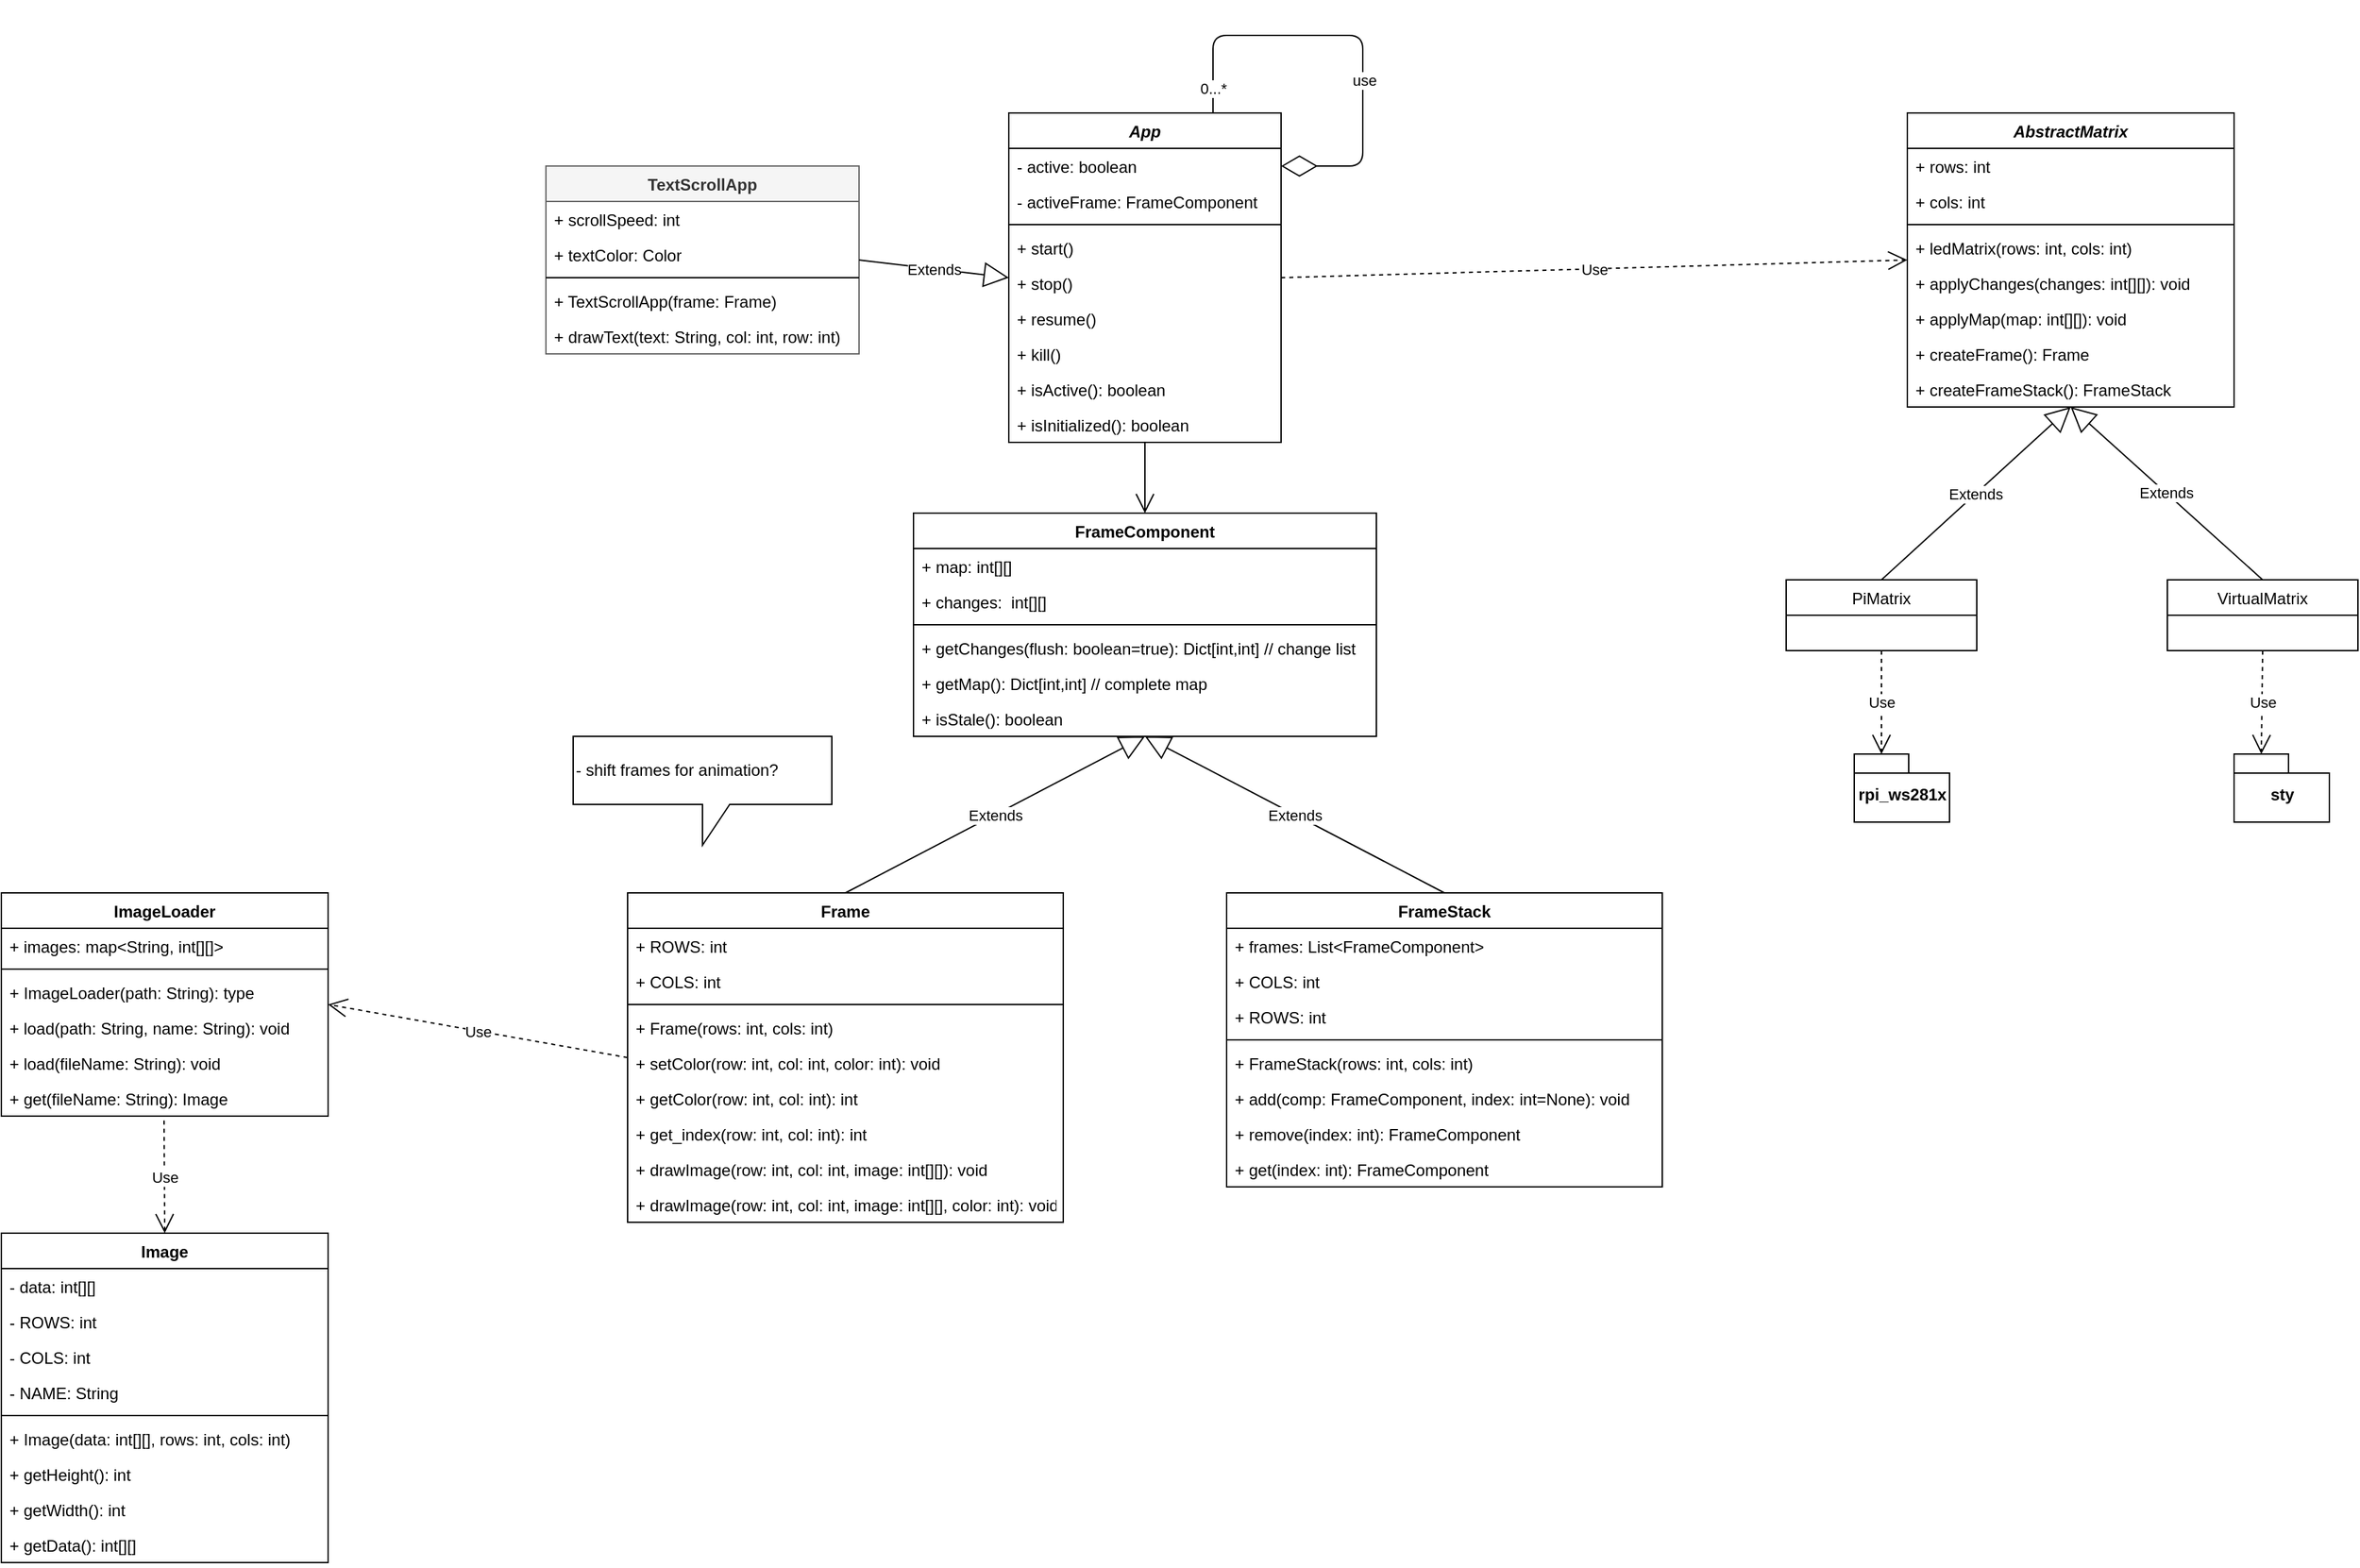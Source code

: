 <mxfile version="14.1.2" type="device"><diagram id="zWd4kCNnbouwcaQfFD9r" name="Page-1"><mxGraphModel dx="1668" dy="767" grid="1" gridSize="10" guides="1" tooltips="1" connect="1" arrows="1" fold="1" page="1" pageScale="1" pageWidth="827" pageHeight="1169" math="0" shadow="0"><root><mxCell id="0"/><mxCell id="1" parent="0"/><mxCell id="qUtzshRl3Q2rggNu5MX5-23" value="Frame" style="swimlane;fontStyle=1;align=center;verticalAlign=top;childLayout=stackLayout;horizontal=1;startSize=26;horizontalStack=0;resizeParent=1;resizeParentMax=0;resizeLast=0;collapsible=1;marginBottom=0;" parent="1" vertex="1"><mxGeometry x="60" y="830" width="320" height="242" as="geometry"/></mxCell><mxCell id="VTci24ScNXywshiVKini-2" value="+ ROWS: int" style="text;strokeColor=none;fillColor=none;align=left;verticalAlign=top;spacingLeft=4;spacingRight=4;overflow=hidden;rotatable=0;points=[[0,0.5],[1,0.5]];portConstraint=eastwest;" parent="qUtzshRl3Q2rggNu5MX5-23" vertex="1"><mxGeometry y="26" width="320" height="26" as="geometry"/></mxCell><mxCell id="VTci24ScNXywshiVKini-1" value="+ COLS: int" style="text;strokeColor=none;fillColor=none;align=left;verticalAlign=top;spacingLeft=4;spacingRight=4;overflow=hidden;rotatable=0;points=[[0,0.5],[1,0.5]];portConstraint=eastwest;" parent="qUtzshRl3Q2rggNu5MX5-23" vertex="1"><mxGeometry y="52" width="320" height="26" as="geometry"/></mxCell><mxCell id="qUtzshRl3Q2rggNu5MX5-25" value="" style="line;strokeWidth=1;fillColor=none;align=left;verticalAlign=middle;spacingTop=-1;spacingLeft=3;spacingRight=3;rotatable=0;labelPosition=right;points=[];portConstraint=eastwest;" parent="qUtzshRl3Q2rggNu5MX5-23" vertex="1"><mxGeometry y="78" width="320" height="8" as="geometry"/></mxCell><mxCell id="qUtzshRl3Q2rggNu5MX5-26" value="+ Frame(rows: int, cols: int)" style="text;strokeColor=none;fillColor=none;align=left;verticalAlign=top;spacingLeft=4;spacingRight=4;overflow=hidden;rotatable=0;points=[[0,0.5],[1,0.5]];portConstraint=eastwest;" parent="qUtzshRl3Q2rggNu5MX5-23" vertex="1"><mxGeometry y="86" width="320" height="26" as="geometry"/></mxCell><mxCell id="qUtzshRl3Q2rggNu5MX5-27" value="+ setColor(row: int, col: int, color: int): void" style="text;strokeColor=none;fillColor=none;align=left;verticalAlign=top;spacingLeft=4;spacingRight=4;overflow=hidden;rotatable=0;points=[[0,0.5],[1,0.5]];portConstraint=eastwest;" parent="qUtzshRl3Q2rggNu5MX5-23" vertex="1"><mxGeometry y="112" width="320" height="26" as="geometry"/></mxCell><mxCell id="75zamd3g8fIUzLGYwq_m-1" value="+ getColor(row: int, col: int): int" style="text;strokeColor=none;fillColor=none;align=left;verticalAlign=top;spacingLeft=4;spacingRight=4;overflow=hidden;rotatable=0;points=[[0,0.5],[1,0.5]];portConstraint=eastwest;" parent="qUtzshRl3Q2rggNu5MX5-23" vertex="1"><mxGeometry y="138" width="320" height="26" as="geometry"/></mxCell><mxCell id="qUtzshRl3Q2rggNu5MX5-28" value="+ get_index(row: int, col: int): int" style="text;strokeColor=none;fillColor=none;align=left;verticalAlign=top;spacingLeft=4;spacingRight=4;overflow=hidden;rotatable=0;points=[[0,0.5],[1,0.5]];portConstraint=eastwest;" parent="qUtzshRl3Q2rggNu5MX5-23" vertex="1"><mxGeometry y="164" width="320" height="26" as="geometry"/></mxCell><mxCell id="P6dQW7F-8HOfv62DFW9g-23" value="+ drawImage(row: int, col: int, image: int[][]): void" style="text;strokeColor=none;fillColor=none;align=left;verticalAlign=top;spacingLeft=4;spacingRight=4;overflow=hidden;rotatable=0;points=[[0,0.5],[1,0.5]];portConstraint=eastwest;" parent="qUtzshRl3Q2rggNu5MX5-23" vertex="1"><mxGeometry y="190" width="320" height="26" as="geometry"/></mxCell><mxCell id="P6dQW7F-8HOfv62DFW9g-26" value="+ drawImage(row: int, col: int, image: int[][], color: int): void" style="text;strokeColor=none;fillColor=none;align=left;verticalAlign=top;spacingLeft=4;spacingRight=4;overflow=hidden;rotatable=0;points=[[0,0.5],[1,0.5]];portConstraint=eastwest;" parent="qUtzshRl3Q2rggNu5MX5-23" vertex="1"><mxGeometry y="216" width="320" height="26" as="geometry"/></mxCell><mxCell id="qUtzshRl3Q2rggNu5MX5-29" value="FrameStack" style="swimlane;fontStyle=1;align=center;verticalAlign=top;childLayout=stackLayout;horizontal=1;startSize=26;horizontalStack=0;resizeParent=1;resizeParentMax=0;resizeLast=0;collapsible=1;marginBottom=0;" parent="1" vertex="1"><mxGeometry x="500" y="830" width="320" height="216" as="geometry"/></mxCell><mxCell id="qUtzshRl3Q2rggNu5MX5-30" value="+ frames: List&lt;FrameComponent&gt;" style="text;strokeColor=none;fillColor=none;align=left;verticalAlign=top;spacingLeft=4;spacingRight=4;overflow=hidden;rotatable=0;points=[[0,0.5],[1,0.5]];portConstraint=eastwest;" parent="qUtzshRl3Q2rggNu5MX5-29" vertex="1"><mxGeometry y="26" width="320" height="26" as="geometry"/></mxCell><mxCell id="YteA5QvWKglpJTrWXSiE-21" value="+ COLS: int" style="text;strokeColor=none;fillColor=none;align=left;verticalAlign=top;spacingLeft=4;spacingRight=4;overflow=hidden;rotatable=0;points=[[0,0.5],[1,0.5]];portConstraint=eastwest;" parent="qUtzshRl3Q2rggNu5MX5-29" vertex="1"><mxGeometry y="52" width="320" height="26" as="geometry"/></mxCell><mxCell id="YteA5QvWKglpJTrWXSiE-22" value="+ ROWS: int" style="text;strokeColor=none;fillColor=none;align=left;verticalAlign=top;spacingLeft=4;spacingRight=4;overflow=hidden;rotatable=0;points=[[0,0.5],[1,0.5]];portConstraint=eastwest;" parent="qUtzshRl3Q2rggNu5MX5-29" vertex="1"><mxGeometry y="78" width="320" height="26" as="geometry"/></mxCell><mxCell id="qUtzshRl3Q2rggNu5MX5-31" value="" style="line;strokeWidth=1;fillColor=none;align=left;verticalAlign=middle;spacingTop=-1;spacingLeft=3;spacingRight=3;rotatable=0;labelPosition=right;points=[];portConstraint=eastwest;" parent="qUtzshRl3Q2rggNu5MX5-29" vertex="1"><mxGeometry y="104" width="320" height="8" as="geometry"/></mxCell><mxCell id="YteA5QvWKglpJTrWXSiE-12" value="+ FrameStack(rows: int, cols: int) " style="text;strokeColor=none;fillColor=none;align=left;verticalAlign=top;spacingLeft=4;spacingRight=4;overflow=hidden;rotatable=0;points=[[0,0.5],[1,0.5]];portConstraint=eastwest;" parent="qUtzshRl3Q2rggNu5MX5-29" vertex="1"><mxGeometry y="112" width="320" height="26" as="geometry"/></mxCell><mxCell id="qUtzshRl3Q2rggNu5MX5-32" value="+ add(comp: FrameComponent, index: int=None): void" style="text;strokeColor=none;fillColor=none;align=left;verticalAlign=top;spacingLeft=4;spacingRight=4;overflow=hidden;rotatable=0;points=[[0,0.5],[1,0.5]];portConstraint=eastwest;" parent="qUtzshRl3Q2rggNu5MX5-29" vertex="1"><mxGeometry y="138" width="320" height="26" as="geometry"/></mxCell><mxCell id="qUtzshRl3Q2rggNu5MX5-34" value="+ remove(index: int): FrameComponent" style="text;strokeColor=none;fillColor=none;align=left;verticalAlign=top;spacingLeft=4;spacingRight=4;overflow=hidden;rotatable=0;points=[[0,0.5],[1,0.5]];portConstraint=eastwest;" parent="qUtzshRl3Q2rggNu5MX5-29" vertex="1"><mxGeometry y="164" width="320" height="26" as="geometry"/></mxCell><mxCell id="75zamd3g8fIUzLGYwq_m-2" value="+ get(index: int): FrameComponent" style="text;strokeColor=none;fillColor=none;align=left;verticalAlign=top;spacingLeft=4;spacingRight=4;overflow=hidden;rotatable=0;points=[[0,0.5],[1,0.5]];portConstraint=eastwest;" parent="qUtzshRl3Q2rggNu5MX5-29" vertex="1"><mxGeometry y="190" width="320" height="26" as="geometry"/></mxCell><mxCell id="qUtzshRl3Q2rggNu5MX5-35" value="FrameComponent" style="swimlane;fontStyle=1;align=center;verticalAlign=top;childLayout=stackLayout;horizontal=1;startSize=26;horizontalStack=0;resizeParent=1;resizeParentMax=0;resizeLast=0;collapsible=1;marginBottom=0;" parent="1" vertex="1"><mxGeometry x="270" y="551" width="340" height="164" as="geometry"/></mxCell><mxCell id="qUtzshRl3Q2rggNu5MX5-37" value="+ map: int[][]" style="text;strokeColor=none;fillColor=none;align=left;verticalAlign=top;spacingLeft=4;spacingRight=4;overflow=hidden;rotatable=0;points=[[0,0.5],[1,0.5]];portConstraint=eastwest;fontStyle=0" parent="qUtzshRl3Q2rggNu5MX5-35" vertex="1"><mxGeometry y="26" width="340" height="26" as="geometry"/></mxCell><mxCell id="qUtzshRl3Q2rggNu5MX5-38" value="+ changes:  int[][]" style="text;strokeColor=none;fillColor=none;align=left;verticalAlign=top;spacingLeft=4;spacingRight=4;overflow=hidden;rotatable=0;points=[[0,0.5],[1,0.5]];portConstraint=eastwest;" parent="qUtzshRl3Q2rggNu5MX5-35" vertex="1"><mxGeometry y="52" width="340" height="26" as="geometry"/></mxCell><mxCell id="qUtzshRl3Q2rggNu5MX5-39" value="" style="line;strokeWidth=1;fillColor=none;align=left;verticalAlign=middle;spacingTop=-1;spacingLeft=3;spacingRight=3;rotatable=0;labelPosition=right;points=[];portConstraint=eastwest;" parent="qUtzshRl3Q2rggNu5MX5-35" vertex="1"><mxGeometry y="78" width="340" height="8" as="geometry"/></mxCell><mxCell id="qUtzshRl3Q2rggNu5MX5-45" value="+ getChanges(flush: boolean=true): Dict[int,int] // change list" style="text;strokeColor=none;fillColor=none;align=left;verticalAlign=top;spacingLeft=4;spacingRight=4;overflow=hidden;rotatable=0;points=[[0,0.5],[1,0.5]];portConstraint=eastwest;fontStyle=0" parent="qUtzshRl3Q2rggNu5MX5-35" vertex="1"><mxGeometry y="86" width="340" height="26" as="geometry"/></mxCell><mxCell id="qUtzshRl3Q2rggNu5MX5-40" value="+ getMap(): Dict[int,int] // complete map" style="text;strokeColor=none;fillColor=none;align=left;verticalAlign=top;spacingLeft=4;spacingRight=4;overflow=hidden;rotatable=0;points=[[0,0.5],[1,0.5]];portConstraint=eastwest;fontStyle=0" parent="qUtzshRl3Q2rggNu5MX5-35" vertex="1"><mxGeometry y="112" width="340" height="26" as="geometry"/></mxCell><mxCell id="qUtzshRl3Q2rggNu5MX5-36" value="+ isStale(): boolean" style="text;strokeColor=none;fillColor=none;align=left;verticalAlign=top;spacingLeft=4;spacingRight=4;overflow=hidden;rotatable=0;points=[[0,0.5],[1,0.5]];portConstraint=eastwest;" parent="qUtzshRl3Q2rggNu5MX5-35" vertex="1"><mxGeometry y="138" width="340" height="26" as="geometry"/></mxCell><mxCell id="qUtzshRl3Q2rggNu5MX5-41" value="Extends" style="endArrow=block;endSize=16;endFill=0;html=1;exitX=0.5;exitY=0;exitDx=0;exitDy=0;entryX=0.5;entryY=1;entryDx=0;entryDy=0;" parent="1" source="qUtzshRl3Q2rggNu5MX5-23" target="qUtzshRl3Q2rggNu5MX5-35" edge="1"><mxGeometry width="160" relative="1" as="geometry"><mxPoint x="200" y="770" as="sourcePoint"/><mxPoint x="360" y="770" as="targetPoint"/></mxGeometry></mxCell><mxCell id="qUtzshRl3Q2rggNu5MX5-42" value="Extends" style="endArrow=block;endSize=16;endFill=0;html=1;exitX=0.5;exitY=0;exitDx=0;exitDy=0;entryX=0.5;entryY=1;entryDx=0;entryDy=0;" parent="1" source="qUtzshRl3Q2rggNu5MX5-29" target="qUtzshRl3Q2rggNu5MX5-35" edge="1"><mxGeometry width="160" relative="1" as="geometry"><mxPoint x="690" y="730" as="sourcePoint"/><mxPoint x="470" y="760" as="targetPoint"/></mxGeometry></mxCell><mxCell id="qUtzshRl3Q2rggNu5MX5-46" value="App" style="swimlane;fontStyle=3;align=center;verticalAlign=top;childLayout=stackLayout;horizontal=1;startSize=26;horizontalStack=0;resizeParent=1;resizeParentMax=0;resizeLast=0;collapsible=1;marginBottom=0;fontColor=#000000;" parent="1" vertex="1"><mxGeometry x="340" y="257" width="200" height="242" as="geometry"/></mxCell><mxCell id="qUtzshRl3Q2rggNu5MX5-47" value="- active: boolean" style="text;strokeColor=none;fillColor=none;align=left;verticalAlign=top;spacingLeft=4;spacingRight=4;overflow=hidden;rotatable=0;points=[[0,0.5],[1,0.5]];portConstraint=eastwest;" parent="qUtzshRl3Q2rggNu5MX5-46" vertex="1"><mxGeometry y="26" width="200" height="26" as="geometry"/></mxCell><mxCell id="qUtzshRl3Q2rggNu5MX5-52" value="- activeFrame: FrameComponent" style="text;strokeColor=none;fillColor=none;align=left;verticalAlign=top;spacingLeft=4;spacingRight=4;overflow=hidden;rotatable=0;points=[[0,0.5],[1,0.5]];portConstraint=eastwest;" parent="qUtzshRl3Q2rggNu5MX5-46" vertex="1"><mxGeometry y="52" width="200" height="26" as="geometry"/></mxCell><mxCell id="qUtzshRl3Q2rggNu5MX5-48" value="" style="line;strokeWidth=1;fillColor=none;align=left;verticalAlign=middle;spacingTop=-1;spacingLeft=3;spacingRight=3;rotatable=0;labelPosition=right;points=[];portConstraint=eastwest;" parent="qUtzshRl3Q2rggNu5MX5-46" vertex="1"><mxGeometry y="78" width="200" height="8" as="geometry"/></mxCell><mxCell id="qUtzshRl3Q2rggNu5MX5-49" value="+ start()" style="text;strokeColor=none;fillColor=none;align=left;verticalAlign=top;spacingLeft=4;spacingRight=4;overflow=hidden;rotatable=0;points=[[0,0.5],[1,0.5]];portConstraint=eastwest;" parent="qUtzshRl3Q2rggNu5MX5-46" vertex="1"><mxGeometry y="86" width="200" height="26" as="geometry"/></mxCell><mxCell id="YteA5QvWKglpJTrWXSiE-9" value="+ stop()" style="text;strokeColor=none;fillColor=none;align=left;verticalAlign=top;spacingLeft=4;spacingRight=4;overflow=hidden;rotatable=0;points=[[0,0.5],[1,0.5]];portConstraint=eastwest;" parent="qUtzshRl3Q2rggNu5MX5-46" vertex="1"><mxGeometry y="112" width="200" height="26" as="geometry"/></mxCell><mxCell id="qUtzshRl3Q2rggNu5MX5-50" value="+ resume()" style="text;strokeColor=none;fillColor=none;align=left;verticalAlign=top;spacingLeft=4;spacingRight=4;overflow=hidden;rotatable=0;points=[[0,0.5],[1,0.5]];portConstraint=eastwest;" parent="qUtzshRl3Q2rggNu5MX5-46" vertex="1"><mxGeometry y="138" width="200" height="26" as="geometry"/></mxCell><mxCell id="YteA5QvWKglpJTrWXSiE-10" value="+ kill()" style="text;strokeColor=none;fillColor=none;align=left;verticalAlign=top;spacingLeft=4;spacingRight=4;overflow=hidden;rotatable=0;points=[[0,0.5],[1,0.5]];portConstraint=eastwest;" parent="qUtzshRl3Q2rggNu5MX5-46" vertex="1"><mxGeometry y="164" width="200" height="26" as="geometry"/></mxCell><mxCell id="qUtzshRl3Q2rggNu5MX5-51" value="+ isActive(): boolean" style="text;strokeColor=none;fillColor=none;align=left;verticalAlign=top;spacingLeft=4;spacingRight=4;overflow=hidden;rotatable=0;points=[[0,0.5],[1,0.5]];portConstraint=eastwest;" parent="qUtzshRl3Q2rggNu5MX5-46" vertex="1"><mxGeometry y="190" width="200" height="26" as="geometry"/></mxCell><mxCell id="YteA5QvWKglpJTrWXSiE-6" value="" style="endArrow=diamondThin;endFill=0;endSize=24;html=1;entryX=1;entryY=0.5;entryDx=0;entryDy=0;exitX=0.75;exitY=0;exitDx=0;exitDy=0;" parent="qUtzshRl3Q2rggNu5MX5-46" source="qUtzshRl3Q2rggNu5MX5-46" target="qUtzshRl3Q2rggNu5MX5-47" edge="1"><mxGeometry width="160" relative="1" as="geometry"><mxPoint x="180" y="-57" as="sourcePoint"/><mxPoint x="200" y="39" as="targetPoint"/><Array as="points"><mxPoint x="150" y="-57"/><mxPoint x="260" y="-57"/><mxPoint x="260" y="39"/></Array></mxGeometry></mxCell><mxCell id="YteA5QvWKglpJTrWXSiE-7" value="0...*" style="edgeLabel;html=1;align=center;verticalAlign=middle;resizable=0;points=[];" parent="YteA5QvWKglpJTrWXSiE-6" vertex="1" connectable="0"><mxGeometry x="-0.89" relative="1" as="geometry"><mxPoint as="offset"/></mxGeometry></mxCell><mxCell id="YteA5QvWKglpJTrWXSiE-8" value="use" style="edgeLabel;html=1;align=center;verticalAlign=middle;resizable=0;points=[];" parent="YteA5QvWKglpJTrWXSiE-6" vertex="1" connectable="0"><mxGeometry x="0.236" y="1" relative="1" as="geometry"><mxPoint as="offset"/></mxGeometry></mxCell><mxCell id="c4yDdpMaYBLJwFOJFwUq-1" value="+ isInitialized(): boolean" style="text;strokeColor=none;fillColor=none;align=left;verticalAlign=top;spacingLeft=4;spacingRight=4;overflow=hidden;rotatable=0;points=[[0,0.5],[1,0.5]];portConstraint=eastwest;" vertex="1" parent="qUtzshRl3Q2rggNu5MX5-46"><mxGeometry y="216" width="200" height="26" as="geometry"/></mxCell><mxCell id="qUtzshRl3Q2rggNu5MX5-54" value="" style="endArrow=open;endFill=1;endSize=12;html=1;fontColor=#000000;entryX=0.5;entryY=0;entryDx=0;entryDy=0;exitX=0.5;exitY=1;exitDx=0;exitDy=0;" parent="1" source="qUtzshRl3Q2rggNu5MX5-46" target="qUtzshRl3Q2rggNu5MX5-35" edge="1"><mxGeometry width="160" relative="1" as="geometry"><mxPoint x="490" y="320" as="sourcePoint"/><mxPoint x="590" y="410" as="targetPoint"/></mxGeometry></mxCell><mxCell id="P6dQW7F-8HOfv62DFW9g-5" value="AbstractMatrix" style="swimlane;fontStyle=3;align=center;verticalAlign=top;childLayout=stackLayout;horizontal=1;startSize=26;horizontalStack=0;resizeParent=1;resizeParentMax=0;resizeLast=0;collapsible=1;marginBottom=0;" parent="1" vertex="1"><mxGeometry x="1000" y="257" width="240" height="216" as="geometry"/></mxCell><mxCell id="P6dQW7F-8HOfv62DFW9g-6" value="+ rows: int&#10;" style="text;strokeColor=none;fillColor=none;align=left;verticalAlign=top;spacingLeft=4;spacingRight=4;overflow=hidden;rotatable=0;points=[[0,0.5],[1,0.5]];portConstraint=eastwest;" parent="P6dQW7F-8HOfv62DFW9g-5" vertex="1"><mxGeometry y="26" width="240" height="26" as="geometry"/></mxCell><mxCell id="P6dQW7F-8HOfv62DFW9g-25" value="+ cols: int" style="text;strokeColor=none;fillColor=none;align=left;verticalAlign=top;spacingLeft=4;spacingRight=4;overflow=hidden;rotatable=0;points=[[0,0.5],[1,0.5]];portConstraint=eastwest;" parent="P6dQW7F-8HOfv62DFW9g-5" vertex="1"><mxGeometry y="52" width="240" height="26" as="geometry"/></mxCell><mxCell id="P6dQW7F-8HOfv62DFW9g-7" value="" style="line;strokeWidth=1;fillColor=none;align=left;verticalAlign=middle;spacingTop=-1;spacingLeft=3;spacingRight=3;rotatable=0;labelPosition=right;points=[];portConstraint=eastwest;" parent="P6dQW7F-8HOfv62DFW9g-5" vertex="1"><mxGeometry y="78" width="240" height="8" as="geometry"/></mxCell><mxCell id="P6dQW7F-8HOfv62DFW9g-8" value="+ ledMatrix(rows: int, cols: int)" style="text;strokeColor=none;fillColor=none;align=left;verticalAlign=top;spacingLeft=4;spacingRight=4;overflow=hidden;rotatable=0;points=[[0,0.5],[1,0.5]];portConstraint=eastwest;" parent="P6dQW7F-8HOfv62DFW9g-5" vertex="1"><mxGeometry y="86" width="240" height="26" as="geometry"/></mxCell><mxCell id="P6dQW7F-8HOfv62DFW9g-14" value="+ applyChanges(changes: int[][]): void" style="text;strokeColor=none;fillColor=none;align=left;verticalAlign=top;spacingLeft=4;spacingRight=4;overflow=hidden;rotatable=0;points=[[0,0.5],[1,0.5]];portConstraint=eastwest;" parent="P6dQW7F-8HOfv62DFW9g-5" vertex="1"><mxGeometry y="112" width="240" height="26" as="geometry"/></mxCell><mxCell id="P6dQW7F-8HOfv62DFW9g-24" value="+ applyMap(map: int[][]): void" style="text;strokeColor=none;fillColor=none;align=left;verticalAlign=top;spacingLeft=4;spacingRight=4;overflow=hidden;rotatable=0;points=[[0,0.5],[1,0.5]];portConstraint=eastwest;" parent="P6dQW7F-8HOfv62DFW9g-5" vertex="1"><mxGeometry y="138" width="240" height="26" as="geometry"/></mxCell><mxCell id="YteA5QvWKglpJTrWXSiE-11" value="+ createFrame(): Frame" style="text;strokeColor=none;fillColor=none;align=left;verticalAlign=top;spacingLeft=4;spacingRight=4;overflow=hidden;rotatable=0;points=[[0,0.5],[1,0.5]];portConstraint=eastwest;" parent="P6dQW7F-8HOfv62DFW9g-5" vertex="1"><mxGeometry y="164" width="240" height="26" as="geometry"/></mxCell><mxCell id="YteA5QvWKglpJTrWXSiE-13" value="+ createFrameStack(): FrameStack" style="text;strokeColor=none;fillColor=none;align=left;verticalAlign=top;spacingLeft=4;spacingRight=4;overflow=hidden;rotatable=0;points=[[0,0.5],[1,0.5]];portConstraint=eastwest;" parent="P6dQW7F-8HOfv62DFW9g-5" vertex="1"><mxGeometry y="190" width="240" height="26" as="geometry"/></mxCell><mxCell id="P6dQW7F-8HOfv62DFW9g-10" value="PiMatrix" style="swimlane;fontStyle=0;childLayout=stackLayout;horizontal=1;startSize=26;fillColor=none;horizontalStack=0;resizeParent=1;resizeParentMax=0;resizeLast=0;collapsible=1;marginBottom=0;" parent="1" vertex="1"><mxGeometry x="911" y="600" width="140" height="52" as="geometry"/></mxCell><mxCell id="P6dQW7F-8HOfv62DFW9g-15" value="VirtualMatrix" style="swimlane;fontStyle=0;childLayout=stackLayout;horizontal=1;startSize=26;fillColor=none;horizontalStack=0;resizeParent=1;resizeParentMax=0;resizeLast=0;collapsible=1;marginBottom=0;" parent="1" vertex="1"><mxGeometry x="1191" y="600" width="140" height="52" as="geometry"/></mxCell><mxCell id="P6dQW7F-8HOfv62DFW9g-16" value="rpi_ws281x" style="shape=folder;fontStyle=1;spacingTop=10;tabWidth=40;tabHeight=14;tabPosition=left;html=1;" parent="1" vertex="1"><mxGeometry x="961" y="728" width="70" height="50" as="geometry"/></mxCell><mxCell id="P6dQW7F-8HOfv62DFW9g-18" value="Extends" style="endArrow=block;endSize=16;endFill=0;html=1;exitX=0.5;exitY=0;exitDx=0;exitDy=0;entryX=0.5;entryY=1;entryDx=0;entryDy=0;" parent="1" source="P6dQW7F-8HOfv62DFW9g-10" target="P6dQW7F-8HOfv62DFW9g-5" edge="1"><mxGeometry width="160" relative="1" as="geometry"><mxPoint x="990" y="640" as="sourcePoint"/><mxPoint x="1090" y="500" as="targetPoint"/></mxGeometry></mxCell><mxCell id="P6dQW7F-8HOfv62DFW9g-19" value="Extends" style="endArrow=block;endSize=16;endFill=0;html=1;exitX=0.5;exitY=0;exitDx=0;exitDy=0;entryX=0.5;entryY=1;entryDx=0;entryDy=0;" parent="1" source="P6dQW7F-8HOfv62DFW9g-15" target="P6dQW7F-8HOfv62DFW9g-5" edge="1"><mxGeometry width="160" relative="1" as="geometry"><mxPoint x="1040" y="584" as="sourcePoint"/><mxPoint x="1130" y="510" as="targetPoint"/></mxGeometry></mxCell><mxCell id="P6dQW7F-8HOfv62DFW9g-20" value="Use" style="endArrow=open;endSize=12;dashed=1;html=1;exitX=0.5;exitY=1;exitDx=0;exitDy=0;entryX=0;entryY=0;entryDx=20;entryDy=0;entryPerimeter=0;" parent="1" source="P6dQW7F-8HOfv62DFW9g-10" target="P6dQW7F-8HOfv62DFW9g-16" edge="1"><mxGeometry width="160" relative="1" as="geometry"><mxPoint x="981" y="698" as="sourcePoint"/><mxPoint x="1141" y="698" as="targetPoint"/></mxGeometry></mxCell><mxCell id="P6dQW7F-8HOfv62DFW9g-21" value="Use" style="endArrow=open;endSize=12;dashed=1;html=1;exitX=1;exitY=0.5;exitDx=0;exitDy=0;entryX=0;entryY=0.5;entryDx=0;entryDy=0;" parent="1" source="qUtzshRl3Q2rggNu5MX5-46" target="P6dQW7F-8HOfv62DFW9g-5" edge="1"><mxGeometry width="160" relative="1" as="geometry"><mxPoint x="560" y="340" as="sourcePoint"/><mxPoint x="970" y="342" as="targetPoint"/></mxGeometry></mxCell><mxCell id="P6dQW7F-8HOfv62DFW9g-28" value="- shift frames for animation?" style="shape=callout;whiteSpace=wrap;html=1;perimeter=calloutPerimeter;align=left;" parent="1" vertex="1"><mxGeometry x="20" y="715" width="190" height="80" as="geometry"/></mxCell><mxCell id="P6dQW7F-8HOfv62DFW9g-29" value="ImageLoader" style="swimlane;fontStyle=1;align=center;verticalAlign=top;childLayout=stackLayout;horizontal=1;startSize=26;horizontalStack=0;resizeParent=1;resizeParentMax=0;resizeLast=0;collapsible=1;marginBottom=0;" parent="1" vertex="1"><mxGeometry x="-400" y="830" width="240" height="164" as="geometry"/></mxCell><mxCell id="P6dQW7F-8HOfv62DFW9g-41" value="+ images: map&lt;String, int[][]&gt;" style="text;strokeColor=none;fillColor=none;align=left;verticalAlign=top;spacingLeft=4;spacingRight=4;overflow=hidden;rotatable=0;points=[[0,0.5],[1,0.5]];portConstraint=eastwest;" parent="P6dQW7F-8HOfv62DFW9g-29" vertex="1"><mxGeometry y="26" width="240" height="26" as="geometry"/></mxCell><mxCell id="P6dQW7F-8HOfv62DFW9g-31" value="" style="line;strokeWidth=1;fillColor=none;align=left;verticalAlign=middle;spacingTop=-1;spacingLeft=3;spacingRight=3;rotatable=0;labelPosition=right;points=[];portConstraint=eastwest;" parent="P6dQW7F-8HOfv62DFW9g-29" vertex="1"><mxGeometry y="52" width="240" height="8" as="geometry"/></mxCell><mxCell id="P6dQW7F-8HOfv62DFW9g-32" value="+ ImageLoader(path: String): type" style="text;strokeColor=none;fillColor=none;align=left;verticalAlign=top;spacingLeft=4;spacingRight=4;overflow=hidden;rotatable=0;points=[[0,0.5],[1,0.5]];portConstraint=eastwest;" parent="P6dQW7F-8HOfv62DFW9g-29" vertex="1"><mxGeometry y="60" width="240" height="26" as="geometry"/></mxCell><mxCell id="P6dQW7F-8HOfv62DFW9g-33" value="+ load(path: String, name: String): void" style="text;strokeColor=none;fillColor=none;align=left;verticalAlign=top;spacingLeft=4;spacingRight=4;overflow=hidden;rotatable=0;points=[[0,0.5],[1,0.5]];portConstraint=eastwest;fontStyle=0" parent="P6dQW7F-8HOfv62DFW9g-29" vertex="1"><mxGeometry y="86" width="240" height="26" as="geometry"/></mxCell><mxCell id="P6dQW7F-8HOfv62DFW9g-39" value="+ load(fileName: String): void" style="text;strokeColor=none;fillColor=none;align=left;verticalAlign=top;spacingLeft=4;spacingRight=4;overflow=hidden;rotatable=0;points=[[0,0.5],[1,0.5]];portConstraint=eastwest;fontStyle=0" parent="P6dQW7F-8HOfv62DFW9g-29" vertex="1"><mxGeometry y="112" width="240" height="26" as="geometry"/></mxCell><mxCell id="P6dQW7F-8HOfv62DFW9g-40" value="+ get(fileName: String): Image" style="text;strokeColor=none;fillColor=none;align=left;verticalAlign=top;spacingLeft=4;spacingRight=4;overflow=hidden;rotatable=0;points=[[0,0.5],[1,0.5]];portConstraint=eastwest;fontStyle=0" parent="P6dQW7F-8HOfv62DFW9g-29" vertex="1"><mxGeometry y="138" width="240" height="26" as="geometry"/></mxCell><mxCell id="P6dQW7F-8HOfv62DFW9g-45" value="Image" style="swimlane;fontStyle=1;align=center;verticalAlign=top;childLayout=stackLayout;horizontal=1;startSize=26;horizontalStack=0;resizeParent=1;resizeParentMax=0;resizeLast=0;collapsible=1;marginBottom=0;" parent="1" vertex="1"><mxGeometry x="-400" y="1080" width="240" height="242" as="geometry"/></mxCell><mxCell id="P6dQW7F-8HOfv62DFW9g-46" value="- data: int[][]" style="text;strokeColor=none;fillColor=none;align=left;verticalAlign=top;spacingLeft=4;spacingRight=4;overflow=hidden;rotatable=0;points=[[0,0.5],[1,0.5]];portConstraint=eastwest;" parent="P6dQW7F-8HOfv62DFW9g-45" vertex="1"><mxGeometry y="26" width="240" height="26" as="geometry"/></mxCell><mxCell id="P6dQW7F-8HOfv62DFW9g-47" value="- ROWS: int&#10;" style="text;strokeColor=none;fillColor=none;align=left;verticalAlign=top;spacingLeft=4;spacingRight=4;overflow=hidden;rotatable=0;points=[[0,0.5],[1,0.5]];portConstraint=eastwest;" parent="P6dQW7F-8HOfv62DFW9g-45" vertex="1"><mxGeometry y="52" width="240" height="26" as="geometry"/></mxCell><mxCell id="P6dQW7F-8HOfv62DFW9g-53" value="- COLS: int&#10;" style="text;strokeColor=none;fillColor=none;align=left;verticalAlign=top;spacingLeft=4;spacingRight=4;overflow=hidden;rotatable=0;points=[[0,0.5],[1,0.5]];portConstraint=eastwest;" parent="P6dQW7F-8HOfv62DFW9g-45" vertex="1"><mxGeometry y="78" width="240" height="26" as="geometry"/></mxCell><mxCell id="P6dQW7F-8HOfv62DFW9g-54" value="- NAME: String&#10;" style="text;strokeColor=none;fillColor=none;align=left;verticalAlign=top;spacingLeft=4;spacingRight=4;overflow=hidden;rotatable=0;points=[[0,0.5],[1,0.5]];portConstraint=eastwest;" parent="P6dQW7F-8HOfv62DFW9g-45" vertex="1"><mxGeometry y="104" width="240" height="26" as="geometry"/></mxCell><mxCell id="P6dQW7F-8HOfv62DFW9g-48" value="" style="line;strokeWidth=1;fillColor=none;align=left;verticalAlign=middle;spacingTop=-1;spacingLeft=3;spacingRight=3;rotatable=0;labelPosition=right;points=[];portConstraint=eastwest;" parent="P6dQW7F-8HOfv62DFW9g-45" vertex="1"><mxGeometry y="130" width="240" height="8" as="geometry"/></mxCell><mxCell id="P6dQW7F-8HOfv62DFW9g-49" value="+ Image(data: int[][], rows: int, cols: int)" style="text;strokeColor=none;fillColor=none;align=left;verticalAlign=top;spacingLeft=4;spacingRight=4;overflow=hidden;rotatable=0;points=[[0,0.5],[1,0.5]];portConstraint=eastwest;" parent="P6dQW7F-8HOfv62DFW9g-45" vertex="1"><mxGeometry y="138" width="240" height="26" as="geometry"/></mxCell><mxCell id="P6dQW7F-8HOfv62DFW9g-50" value="+ getHeight(): int" style="text;strokeColor=none;fillColor=none;align=left;verticalAlign=top;spacingLeft=4;spacingRight=4;overflow=hidden;rotatable=0;points=[[0,0.5],[1,0.5]];portConstraint=eastwest;fontStyle=0" parent="P6dQW7F-8HOfv62DFW9g-45" vertex="1"><mxGeometry y="164" width="240" height="26" as="geometry"/></mxCell><mxCell id="P6dQW7F-8HOfv62DFW9g-51" value="+ getWidth(): int" style="text;strokeColor=none;fillColor=none;align=left;verticalAlign=top;spacingLeft=4;spacingRight=4;overflow=hidden;rotatable=0;points=[[0,0.5],[1,0.5]];portConstraint=eastwest;fontStyle=0" parent="P6dQW7F-8HOfv62DFW9g-45" vertex="1"><mxGeometry y="190" width="240" height="26" as="geometry"/></mxCell><mxCell id="P6dQW7F-8HOfv62DFW9g-52" value="+ getData(): int[][]" style="text;strokeColor=none;fillColor=none;align=left;verticalAlign=top;spacingLeft=4;spacingRight=4;overflow=hidden;rotatable=0;points=[[0,0.5],[1,0.5]];portConstraint=eastwest;fontStyle=0" parent="P6dQW7F-8HOfv62DFW9g-45" vertex="1"><mxGeometry y="216" width="240" height="26" as="geometry"/></mxCell><mxCell id="P6dQW7F-8HOfv62DFW9g-57" value="Use" style="endArrow=open;endSize=12;dashed=1;html=1;entryX=0.5;entryY=0;entryDx=0;entryDy=0;exitX=0.498;exitY=1.123;exitDx=0;exitDy=0;exitPerimeter=0;" parent="1" source="P6dQW7F-8HOfv62DFW9g-40" target="P6dQW7F-8HOfv62DFW9g-45" edge="1"><mxGeometry width="160" relative="1" as="geometry"><mxPoint x="-280" y="1040" as="sourcePoint"/><mxPoint y="930" as="targetPoint"/></mxGeometry></mxCell><mxCell id="YteA5QvWKglpJTrWXSiE-15" value="sty" style="shape=folder;fontStyle=1;spacingTop=10;tabWidth=40;tabHeight=14;tabPosition=left;html=1;" parent="1" vertex="1"><mxGeometry x="1240" y="728" width="70" height="50" as="geometry"/></mxCell><mxCell id="YteA5QvWKglpJTrWXSiE-17" value="Use" style="endArrow=open;endSize=12;dashed=1;html=1;entryX=0;entryY=0;entryDx=20;entryDy=0;entryPerimeter=0;exitX=0.5;exitY=1;exitDx=0;exitDy=0;" parent="1" source="P6dQW7F-8HOfv62DFW9g-15" target="YteA5QvWKglpJTrWXSiE-15" edge="1"><mxGeometry width="160" relative="1" as="geometry"><mxPoint x="1280" y="680" as="sourcePoint"/><mxPoint x="1260.66" y="728" as="targetPoint"/></mxGeometry></mxCell><mxCell id="YteA5QvWKglpJTrWXSiE-18" value="Use" style="endArrow=open;endSize=12;dashed=1;html=1;exitX=0;exitY=0.5;exitDx=0;exitDy=0;entryX=1;entryY=0.5;entryDx=0;entryDy=0;" parent="1" source="qUtzshRl3Q2rggNu5MX5-23" target="P6dQW7F-8HOfv62DFW9g-29" edge="1"><mxGeometry width="160" relative="1" as="geometry"><mxPoint x="30" y="920" as="sourcePoint"/><mxPoint x="-130" y="930" as="targetPoint"/><Array as="points"/></mxGeometry></mxCell><mxCell id="YteA5QvWKglpJTrWXSiE-28" value="TextScrollApp" style="swimlane;fontStyle=1;align=center;verticalAlign=top;childLayout=stackLayout;horizontal=1;startSize=26;horizontalStack=0;resizeParent=1;resizeParentMax=0;resizeLast=0;collapsible=1;marginBottom=0;fillColor=#f5f5f5;strokeColor=#666666;fontColor=#333333;" parent="1" vertex="1"><mxGeometry y="296" width="230" height="138" as="geometry"/></mxCell><mxCell id="YteA5QvWKglpJTrWXSiE-29" value="+ scrollSpeed: int" style="text;strokeColor=none;fillColor=none;align=left;verticalAlign=top;spacingLeft=4;spacingRight=4;overflow=hidden;rotatable=0;points=[[0,0.5],[1,0.5]];portConstraint=eastwest;" parent="YteA5QvWKglpJTrWXSiE-28" vertex="1"><mxGeometry y="26" width="230" height="26" as="geometry"/></mxCell><mxCell id="YteA5QvWKglpJTrWXSiE-33" value="+ textColor: Color" style="text;strokeColor=none;fillColor=none;align=left;verticalAlign=top;spacingLeft=4;spacingRight=4;overflow=hidden;rotatable=0;points=[[0,0.5],[1,0.5]];portConstraint=eastwest;" parent="YteA5QvWKglpJTrWXSiE-28" vertex="1"><mxGeometry y="52" width="230" height="26" as="geometry"/></mxCell><mxCell id="YteA5QvWKglpJTrWXSiE-30" value="" style="line;strokeWidth=1;fillColor=none;align=left;verticalAlign=middle;spacingTop=-1;spacingLeft=3;spacingRight=3;rotatable=0;labelPosition=right;points=[];portConstraint=eastwest;" parent="YteA5QvWKglpJTrWXSiE-28" vertex="1"><mxGeometry y="78" width="230" height="8" as="geometry"/></mxCell><mxCell id="YteA5QvWKglpJTrWXSiE-31" value="+ TextScrollApp(frame: Frame)" style="text;strokeColor=none;fillColor=none;align=left;verticalAlign=top;spacingLeft=4;spacingRight=4;overflow=hidden;rotatable=0;points=[[0,0.5],[1,0.5]];portConstraint=eastwest;" parent="YteA5QvWKglpJTrWXSiE-28" vertex="1"><mxGeometry y="86" width="230" height="26" as="geometry"/></mxCell><mxCell id="YteA5QvWKglpJTrWXSiE-32" value="+ drawText(text: String, col: int, row: int)" style="text;strokeColor=none;fillColor=none;align=left;verticalAlign=top;spacingLeft=4;spacingRight=4;overflow=hidden;rotatable=0;points=[[0,0.5],[1,0.5]];portConstraint=eastwest;" parent="YteA5QvWKglpJTrWXSiE-28" vertex="1"><mxGeometry y="112" width="230" height="26" as="geometry"/></mxCell><mxCell id="YteA5QvWKglpJTrWXSiE-40" value="Extends" style="endArrow=block;endSize=16;endFill=0;html=1;entryX=0;entryY=0.5;entryDx=0;entryDy=0;exitX=1;exitY=0.5;exitDx=0;exitDy=0;" parent="1" source="YteA5QvWKglpJTrWXSiE-28" target="qUtzshRl3Q2rggNu5MX5-46" edge="1"><mxGeometry width="160" relative="1" as="geometry"><mxPoint x="110" y="365" as="sourcePoint"/><mxPoint x="340" y="365" as="targetPoint"/><Array as="points"/></mxGeometry></mxCell></root></mxGraphModel></diagram></mxfile>